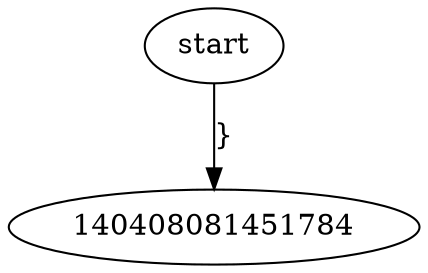 //	File[/Users/lee/Main/Proj/On_BJTU/Compiler_Projects/LiaLEX/fa.cpp] Line[172]	2022-09-29 19:30
digraph NFA{ 
140408081451688 [label = start] 
140408081451688 -> 140408081451784 [label = "}" ] 
} 
